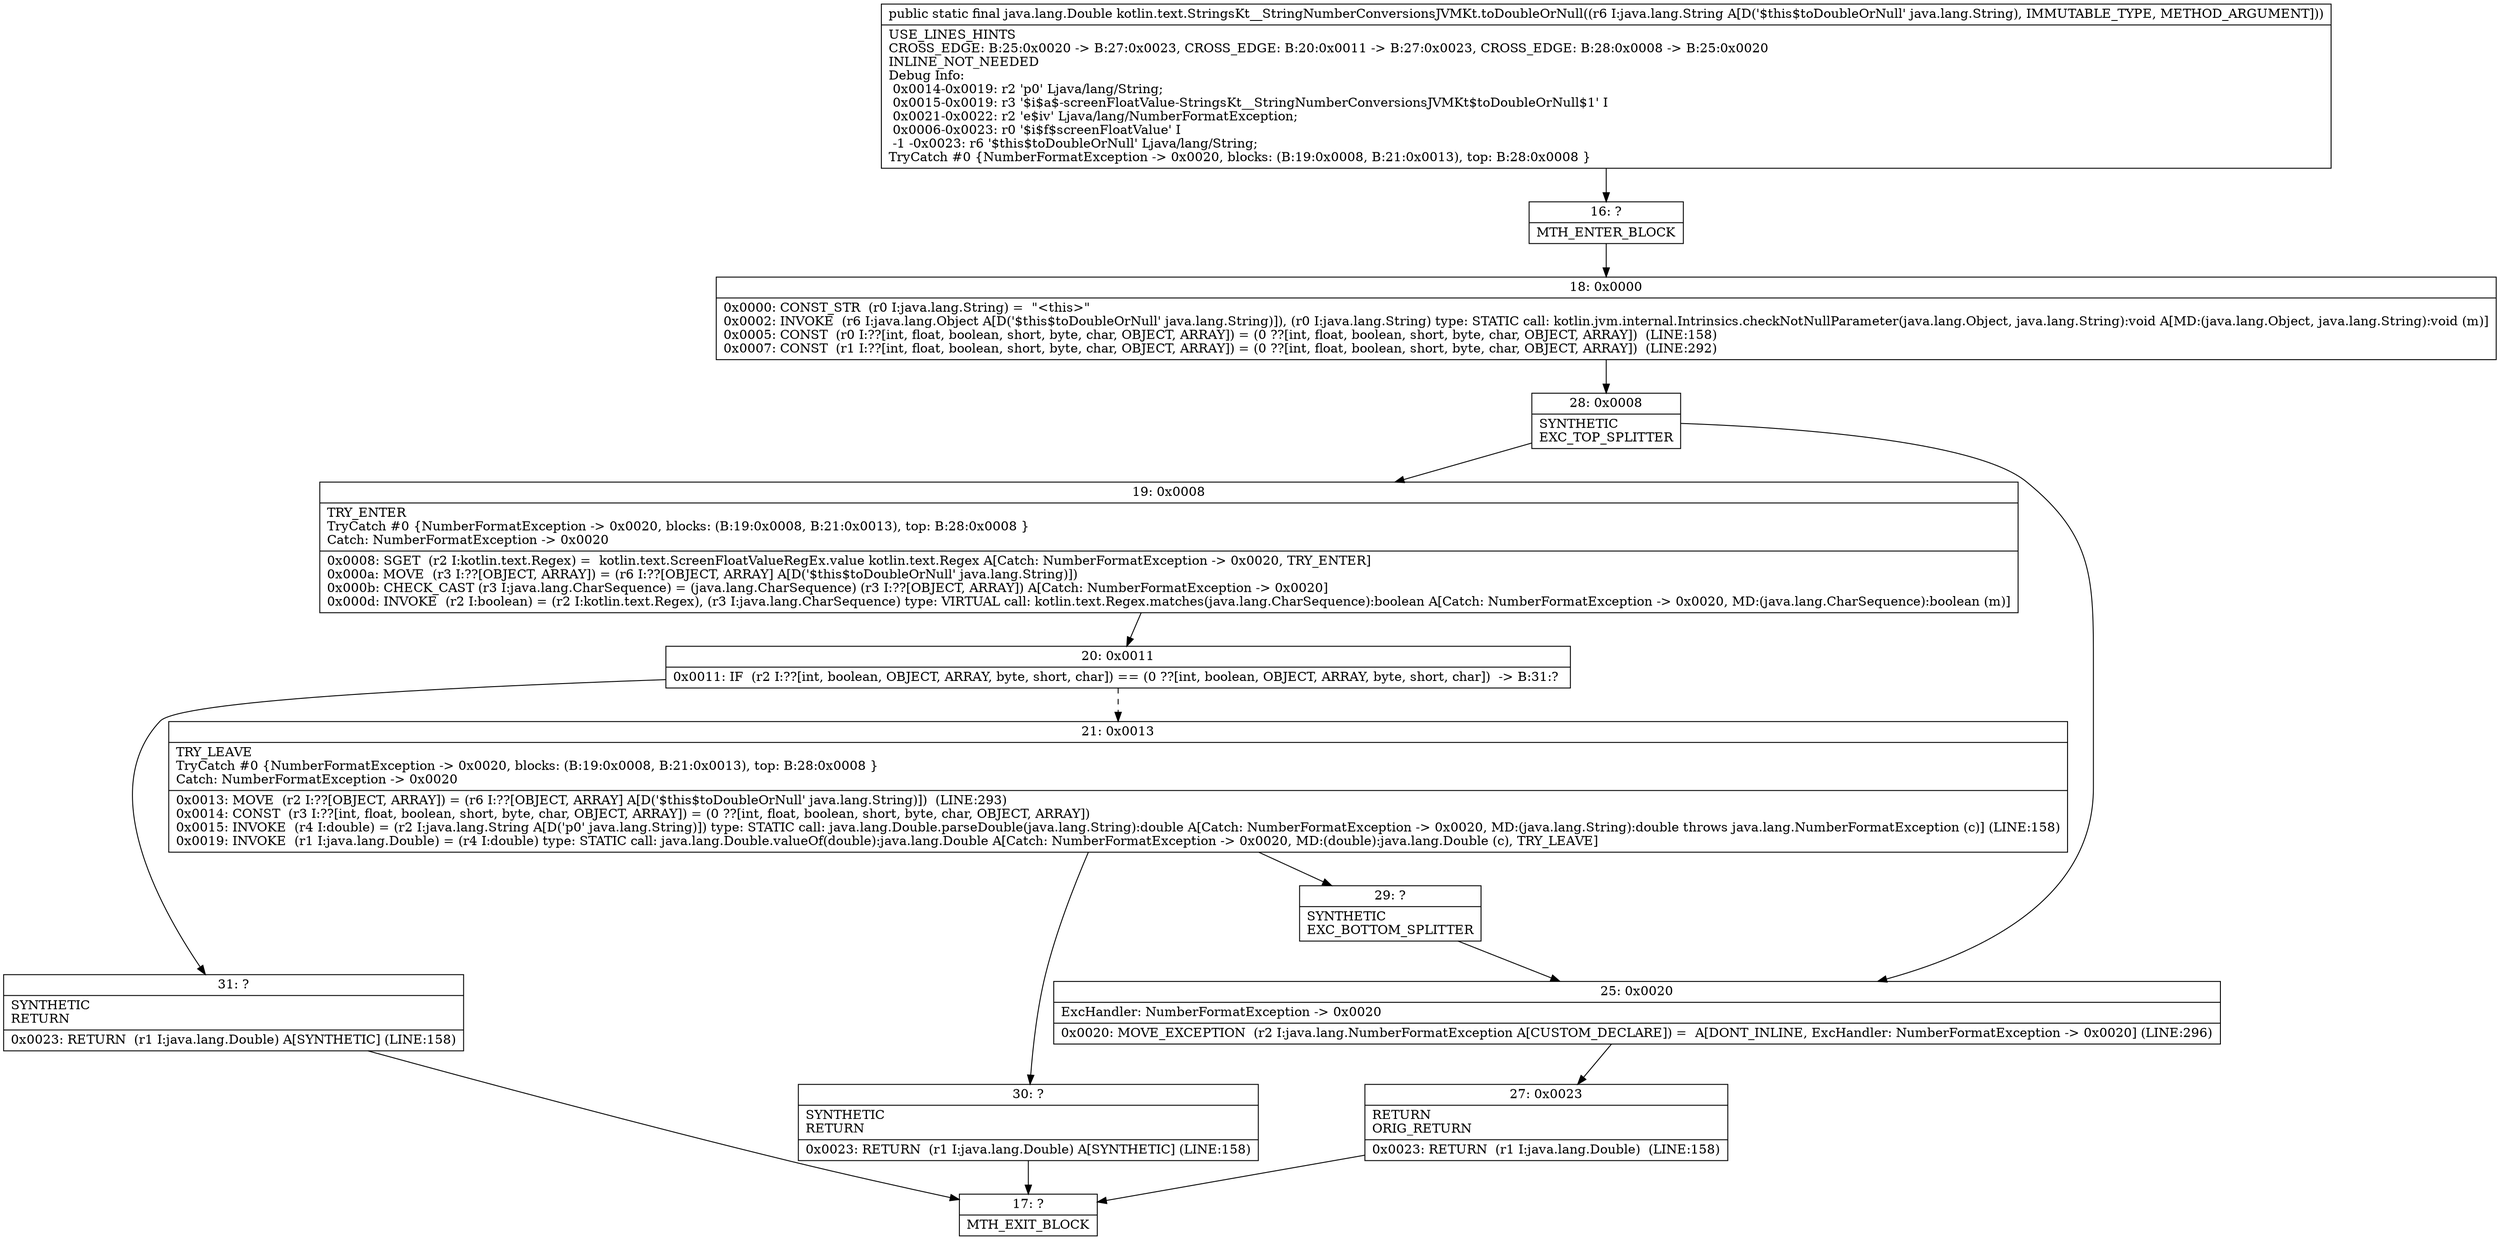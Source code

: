 digraph "CFG forkotlin.text.StringsKt__StringNumberConversionsJVMKt.toDoubleOrNull(Ljava\/lang\/String;)Ljava\/lang\/Double;" {
Node_16 [shape=record,label="{16\:\ ?|MTH_ENTER_BLOCK\l}"];
Node_18 [shape=record,label="{18\:\ 0x0000|0x0000: CONST_STR  (r0 I:java.lang.String) =  \"\<this\>\" \l0x0002: INVOKE  (r6 I:java.lang.Object A[D('$this$toDoubleOrNull' java.lang.String)]), (r0 I:java.lang.String) type: STATIC call: kotlin.jvm.internal.Intrinsics.checkNotNullParameter(java.lang.Object, java.lang.String):void A[MD:(java.lang.Object, java.lang.String):void (m)]\l0x0005: CONST  (r0 I:??[int, float, boolean, short, byte, char, OBJECT, ARRAY]) = (0 ??[int, float, boolean, short, byte, char, OBJECT, ARRAY])  (LINE:158)\l0x0007: CONST  (r1 I:??[int, float, boolean, short, byte, char, OBJECT, ARRAY]) = (0 ??[int, float, boolean, short, byte, char, OBJECT, ARRAY])  (LINE:292)\l}"];
Node_28 [shape=record,label="{28\:\ 0x0008|SYNTHETIC\lEXC_TOP_SPLITTER\l}"];
Node_19 [shape=record,label="{19\:\ 0x0008|TRY_ENTER\lTryCatch #0 \{NumberFormatException \-\> 0x0020, blocks: (B:19:0x0008, B:21:0x0013), top: B:28:0x0008 \}\lCatch: NumberFormatException \-\> 0x0020\l|0x0008: SGET  (r2 I:kotlin.text.Regex) =  kotlin.text.ScreenFloatValueRegEx.value kotlin.text.Regex A[Catch: NumberFormatException \-\> 0x0020, TRY_ENTER]\l0x000a: MOVE  (r3 I:??[OBJECT, ARRAY]) = (r6 I:??[OBJECT, ARRAY] A[D('$this$toDoubleOrNull' java.lang.String)]) \l0x000b: CHECK_CAST (r3 I:java.lang.CharSequence) = (java.lang.CharSequence) (r3 I:??[OBJECT, ARRAY]) A[Catch: NumberFormatException \-\> 0x0020]\l0x000d: INVOKE  (r2 I:boolean) = (r2 I:kotlin.text.Regex), (r3 I:java.lang.CharSequence) type: VIRTUAL call: kotlin.text.Regex.matches(java.lang.CharSequence):boolean A[Catch: NumberFormatException \-\> 0x0020, MD:(java.lang.CharSequence):boolean (m)]\l}"];
Node_20 [shape=record,label="{20\:\ 0x0011|0x0011: IF  (r2 I:??[int, boolean, OBJECT, ARRAY, byte, short, char]) == (0 ??[int, boolean, OBJECT, ARRAY, byte, short, char])  \-\> B:31:? \l}"];
Node_21 [shape=record,label="{21\:\ 0x0013|TRY_LEAVE\lTryCatch #0 \{NumberFormatException \-\> 0x0020, blocks: (B:19:0x0008, B:21:0x0013), top: B:28:0x0008 \}\lCatch: NumberFormatException \-\> 0x0020\l|0x0013: MOVE  (r2 I:??[OBJECT, ARRAY]) = (r6 I:??[OBJECT, ARRAY] A[D('$this$toDoubleOrNull' java.lang.String)])  (LINE:293)\l0x0014: CONST  (r3 I:??[int, float, boolean, short, byte, char, OBJECT, ARRAY]) = (0 ??[int, float, boolean, short, byte, char, OBJECT, ARRAY]) \l0x0015: INVOKE  (r4 I:double) = (r2 I:java.lang.String A[D('p0' java.lang.String)]) type: STATIC call: java.lang.Double.parseDouble(java.lang.String):double A[Catch: NumberFormatException \-\> 0x0020, MD:(java.lang.String):double throws java.lang.NumberFormatException (c)] (LINE:158)\l0x0019: INVOKE  (r1 I:java.lang.Double) = (r4 I:double) type: STATIC call: java.lang.Double.valueOf(double):java.lang.Double A[Catch: NumberFormatException \-\> 0x0020, MD:(double):java.lang.Double (c), TRY_LEAVE]\l}"];
Node_29 [shape=record,label="{29\:\ ?|SYNTHETIC\lEXC_BOTTOM_SPLITTER\l}"];
Node_30 [shape=record,label="{30\:\ ?|SYNTHETIC\lRETURN\l|0x0023: RETURN  (r1 I:java.lang.Double) A[SYNTHETIC] (LINE:158)\l}"];
Node_17 [shape=record,label="{17\:\ ?|MTH_EXIT_BLOCK\l}"];
Node_31 [shape=record,label="{31\:\ ?|SYNTHETIC\lRETURN\l|0x0023: RETURN  (r1 I:java.lang.Double) A[SYNTHETIC] (LINE:158)\l}"];
Node_25 [shape=record,label="{25\:\ 0x0020|ExcHandler: NumberFormatException \-\> 0x0020\l|0x0020: MOVE_EXCEPTION  (r2 I:java.lang.NumberFormatException A[CUSTOM_DECLARE]) =  A[DONT_INLINE, ExcHandler: NumberFormatException \-\> 0x0020] (LINE:296)\l}"];
Node_27 [shape=record,label="{27\:\ 0x0023|RETURN\lORIG_RETURN\l|0x0023: RETURN  (r1 I:java.lang.Double)  (LINE:158)\l}"];
MethodNode[shape=record,label="{public static final java.lang.Double kotlin.text.StringsKt__StringNumberConversionsJVMKt.toDoubleOrNull((r6 I:java.lang.String A[D('$this$toDoubleOrNull' java.lang.String), IMMUTABLE_TYPE, METHOD_ARGUMENT]))  | USE_LINES_HINTS\lCROSS_EDGE: B:25:0x0020 \-\> B:27:0x0023, CROSS_EDGE: B:20:0x0011 \-\> B:27:0x0023, CROSS_EDGE: B:28:0x0008 \-\> B:25:0x0020\lINLINE_NOT_NEEDED\lDebug Info:\l  0x0014\-0x0019: r2 'p0' Ljava\/lang\/String;\l  0x0015\-0x0019: r3 '$i$a$\-screenFloatValue\-StringsKt__StringNumberConversionsJVMKt$toDoubleOrNull$1' I\l  0x0021\-0x0022: r2 'e$iv' Ljava\/lang\/NumberFormatException;\l  0x0006\-0x0023: r0 '$i$f$screenFloatValue' I\l  \-1 \-0x0023: r6 '$this$toDoubleOrNull' Ljava\/lang\/String;\lTryCatch #0 \{NumberFormatException \-\> 0x0020, blocks: (B:19:0x0008, B:21:0x0013), top: B:28:0x0008 \}\l}"];
MethodNode -> Node_16;Node_16 -> Node_18;
Node_18 -> Node_28;
Node_28 -> Node_19;
Node_28 -> Node_25;
Node_19 -> Node_20;
Node_20 -> Node_21[style=dashed];
Node_20 -> Node_31;
Node_21 -> Node_29;
Node_21 -> Node_30;
Node_29 -> Node_25;
Node_30 -> Node_17;
Node_31 -> Node_17;
Node_25 -> Node_27;
Node_27 -> Node_17;
}

